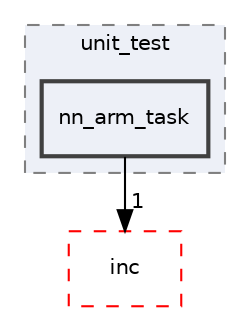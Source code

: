digraph "packages/eazyai/unit_test/nn_arm_task"
{
 // INTERACTIVE_SVG=YES
 // LATEX_PDF_SIZE
  bgcolor="transparent";
  edge [fontname="Helvetica",fontsize="10",labelfontname="Helvetica",labelfontsize="10"];
  node [fontname="Helvetica",fontsize="10",shape=record];
  compound=true
  subgraph clusterdir_3e561b419ecba1483b169d2823319f18 {
    graph [ bgcolor="#edf0f7", pencolor="grey50", style="filled,dashed,", label="unit_test", fontname="Helvetica", fontsize="10", URL="dir_3e561b419ecba1483b169d2823319f18.html"]
  dir_5119ceb974e939b67f9c8faa2fbb07b5 [shape=box, label="nn_arm_task", style="filled,bold,", fillcolor="#edf0f7", color="grey25", URL="dir_5119ceb974e939b67f9c8faa2fbb07b5.html"];
  }
  dir_30c2b4d0ab2755739a7e8627765b8009 [shape=box, label="inc", style="dashed,", fillcolor="#edf0f7", color="red", URL="dir_30c2b4d0ab2755739a7e8627765b8009.html"];
  dir_5119ceb974e939b67f9c8faa2fbb07b5->dir_30c2b4d0ab2755739a7e8627765b8009 [headlabel="1", labeldistance=1.5 headhref="dir_000041_000028.html"];
}
